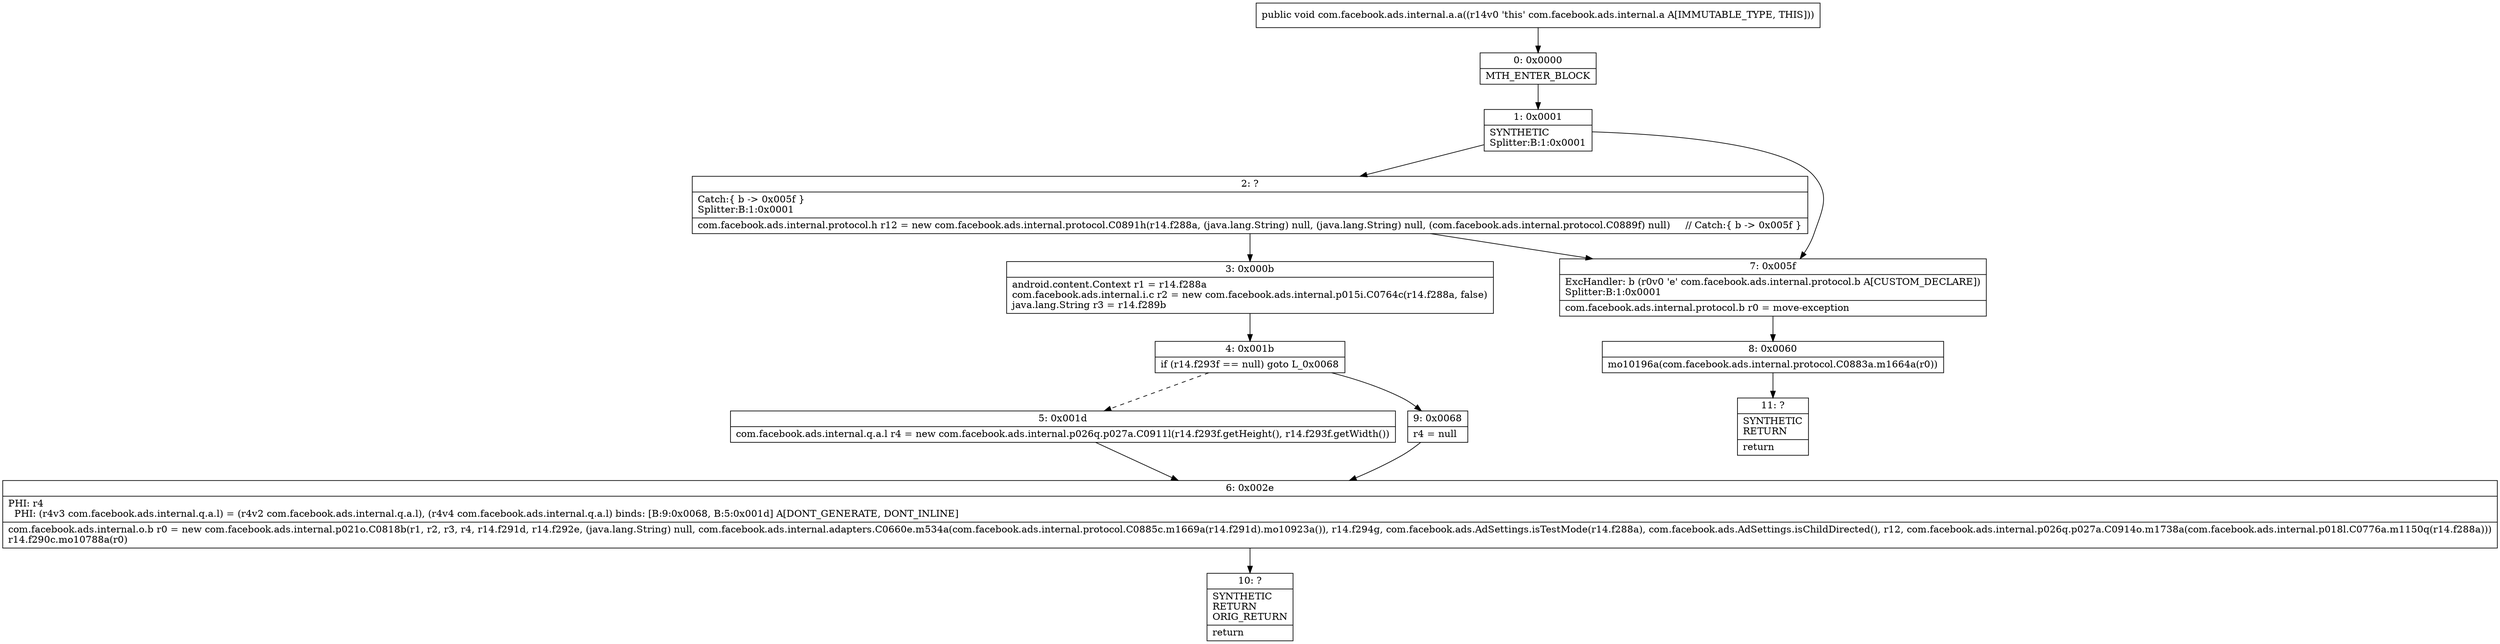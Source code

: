 digraph "CFG forcom.facebook.ads.internal.a.a()V" {
Node_0 [shape=record,label="{0\:\ 0x0000|MTH_ENTER_BLOCK\l}"];
Node_1 [shape=record,label="{1\:\ 0x0001|SYNTHETIC\lSplitter:B:1:0x0001\l}"];
Node_2 [shape=record,label="{2\:\ ?|Catch:\{ b \-\> 0x005f \}\lSplitter:B:1:0x0001\l|com.facebook.ads.internal.protocol.h r12 = new com.facebook.ads.internal.protocol.C0891h(r14.f288a, (java.lang.String) null, (java.lang.String) null, (com.facebook.ads.internal.protocol.C0889f) null)     \/\/ Catch:\{ b \-\> 0x005f \}\l}"];
Node_3 [shape=record,label="{3\:\ 0x000b|android.content.Context r1 = r14.f288a\lcom.facebook.ads.internal.i.c r2 = new com.facebook.ads.internal.p015i.C0764c(r14.f288a, false)\ljava.lang.String r3 = r14.f289b\l}"];
Node_4 [shape=record,label="{4\:\ 0x001b|if (r14.f293f == null) goto L_0x0068\l}"];
Node_5 [shape=record,label="{5\:\ 0x001d|com.facebook.ads.internal.q.a.l r4 = new com.facebook.ads.internal.p026q.p027a.C0911l(r14.f293f.getHeight(), r14.f293f.getWidth())\l}"];
Node_6 [shape=record,label="{6\:\ 0x002e|PHI: r4 \l  PHI: (r4v3 com.facebook.ads.internal.q.a.l) = (r4v2 com.facebook.ads.internal.q.a.l), (r4v4 com.facebook.ads.internal.q.a.l) binds: [B:9:0x0068, B:5:0x001d] A[DONT_GENERATE, DONT_INLINE]\l|com.facebook.ads.internal.o.b r0 = new com.facebook.ads.internal.p021o.C0818b(r1, r2, r3, r4, r14.f291d, r14.f292e, (java.lang.String) null, com.facebook.ads.internal.adapters.C0660e.m534a(com.facebook.ads.internal.protocol.C0885c.m1669a(r14.f291d).mo10923a()), r14.f294g, com.facebook.ads.AdSettings.isTestMode(r14.f288a), com.facebook.ads.AdSettings.isChildDirected(), r12, com.facebook.ads.internal.p026q.p027a.C0914o.m1738a(com.facebook.ads.internal.p018l.C0776a.m1150q(r14.f288a)))\lr14.f290c.mo10788a(r0)\l}"];
Node_7 [shape=record,label="{7\:\ 0x005f|ExcHandler: b (r0v0 'e' com.facebook.ads.internal.protocol.b A[CUSTOM_DECLARE])\lSplitter:B:1:0x0001\l|com.facebook.ads.internal.protocol.b r0 = move\-exception\l}"];
Node_8 [shape=record,label="{8\:\ 0x0060|mo10196a(com.facebook.ads.internal.protocol.C0883a.m1664a(r0))\l}"];
Node_9 [shape=record,label="{9\:\ 0x0068|r4 = null\l}"];
Node_10 [shape=record,label="{10\:\ ?|SYNTHETIC\lRETURN\lORIG_RETURN\l|return\l}"];
Node_11 [shape=record,label="{11\:\ ?|SYNTHETIC\lRETURN\l|return\l}"];
MethodNode[shape=record,label="{public void com.facebook.ads.internal.a.a((r14v0 'this' com.facebook.ads.internal.a A[IMMUTABLE_TYPE, THIS])) }"];
MethodNode -> Node_0;
Node_0 -> Node_1;
Node_1 -> Node_2;
Node_1 -> Node_7;
Node_2 -> Node_3;
Node_2 -> Node_7;
Node_3 -> Node_4;
Node_4 -> Node_5[style=dashed];
Node_4 -> Node_9;
Node_5 -> Node_6;
Node_6 -> Node_10;
Node_7 -> Node_8;
Node_8 -> Node_11;
Node_9 -> Node_6;
}

